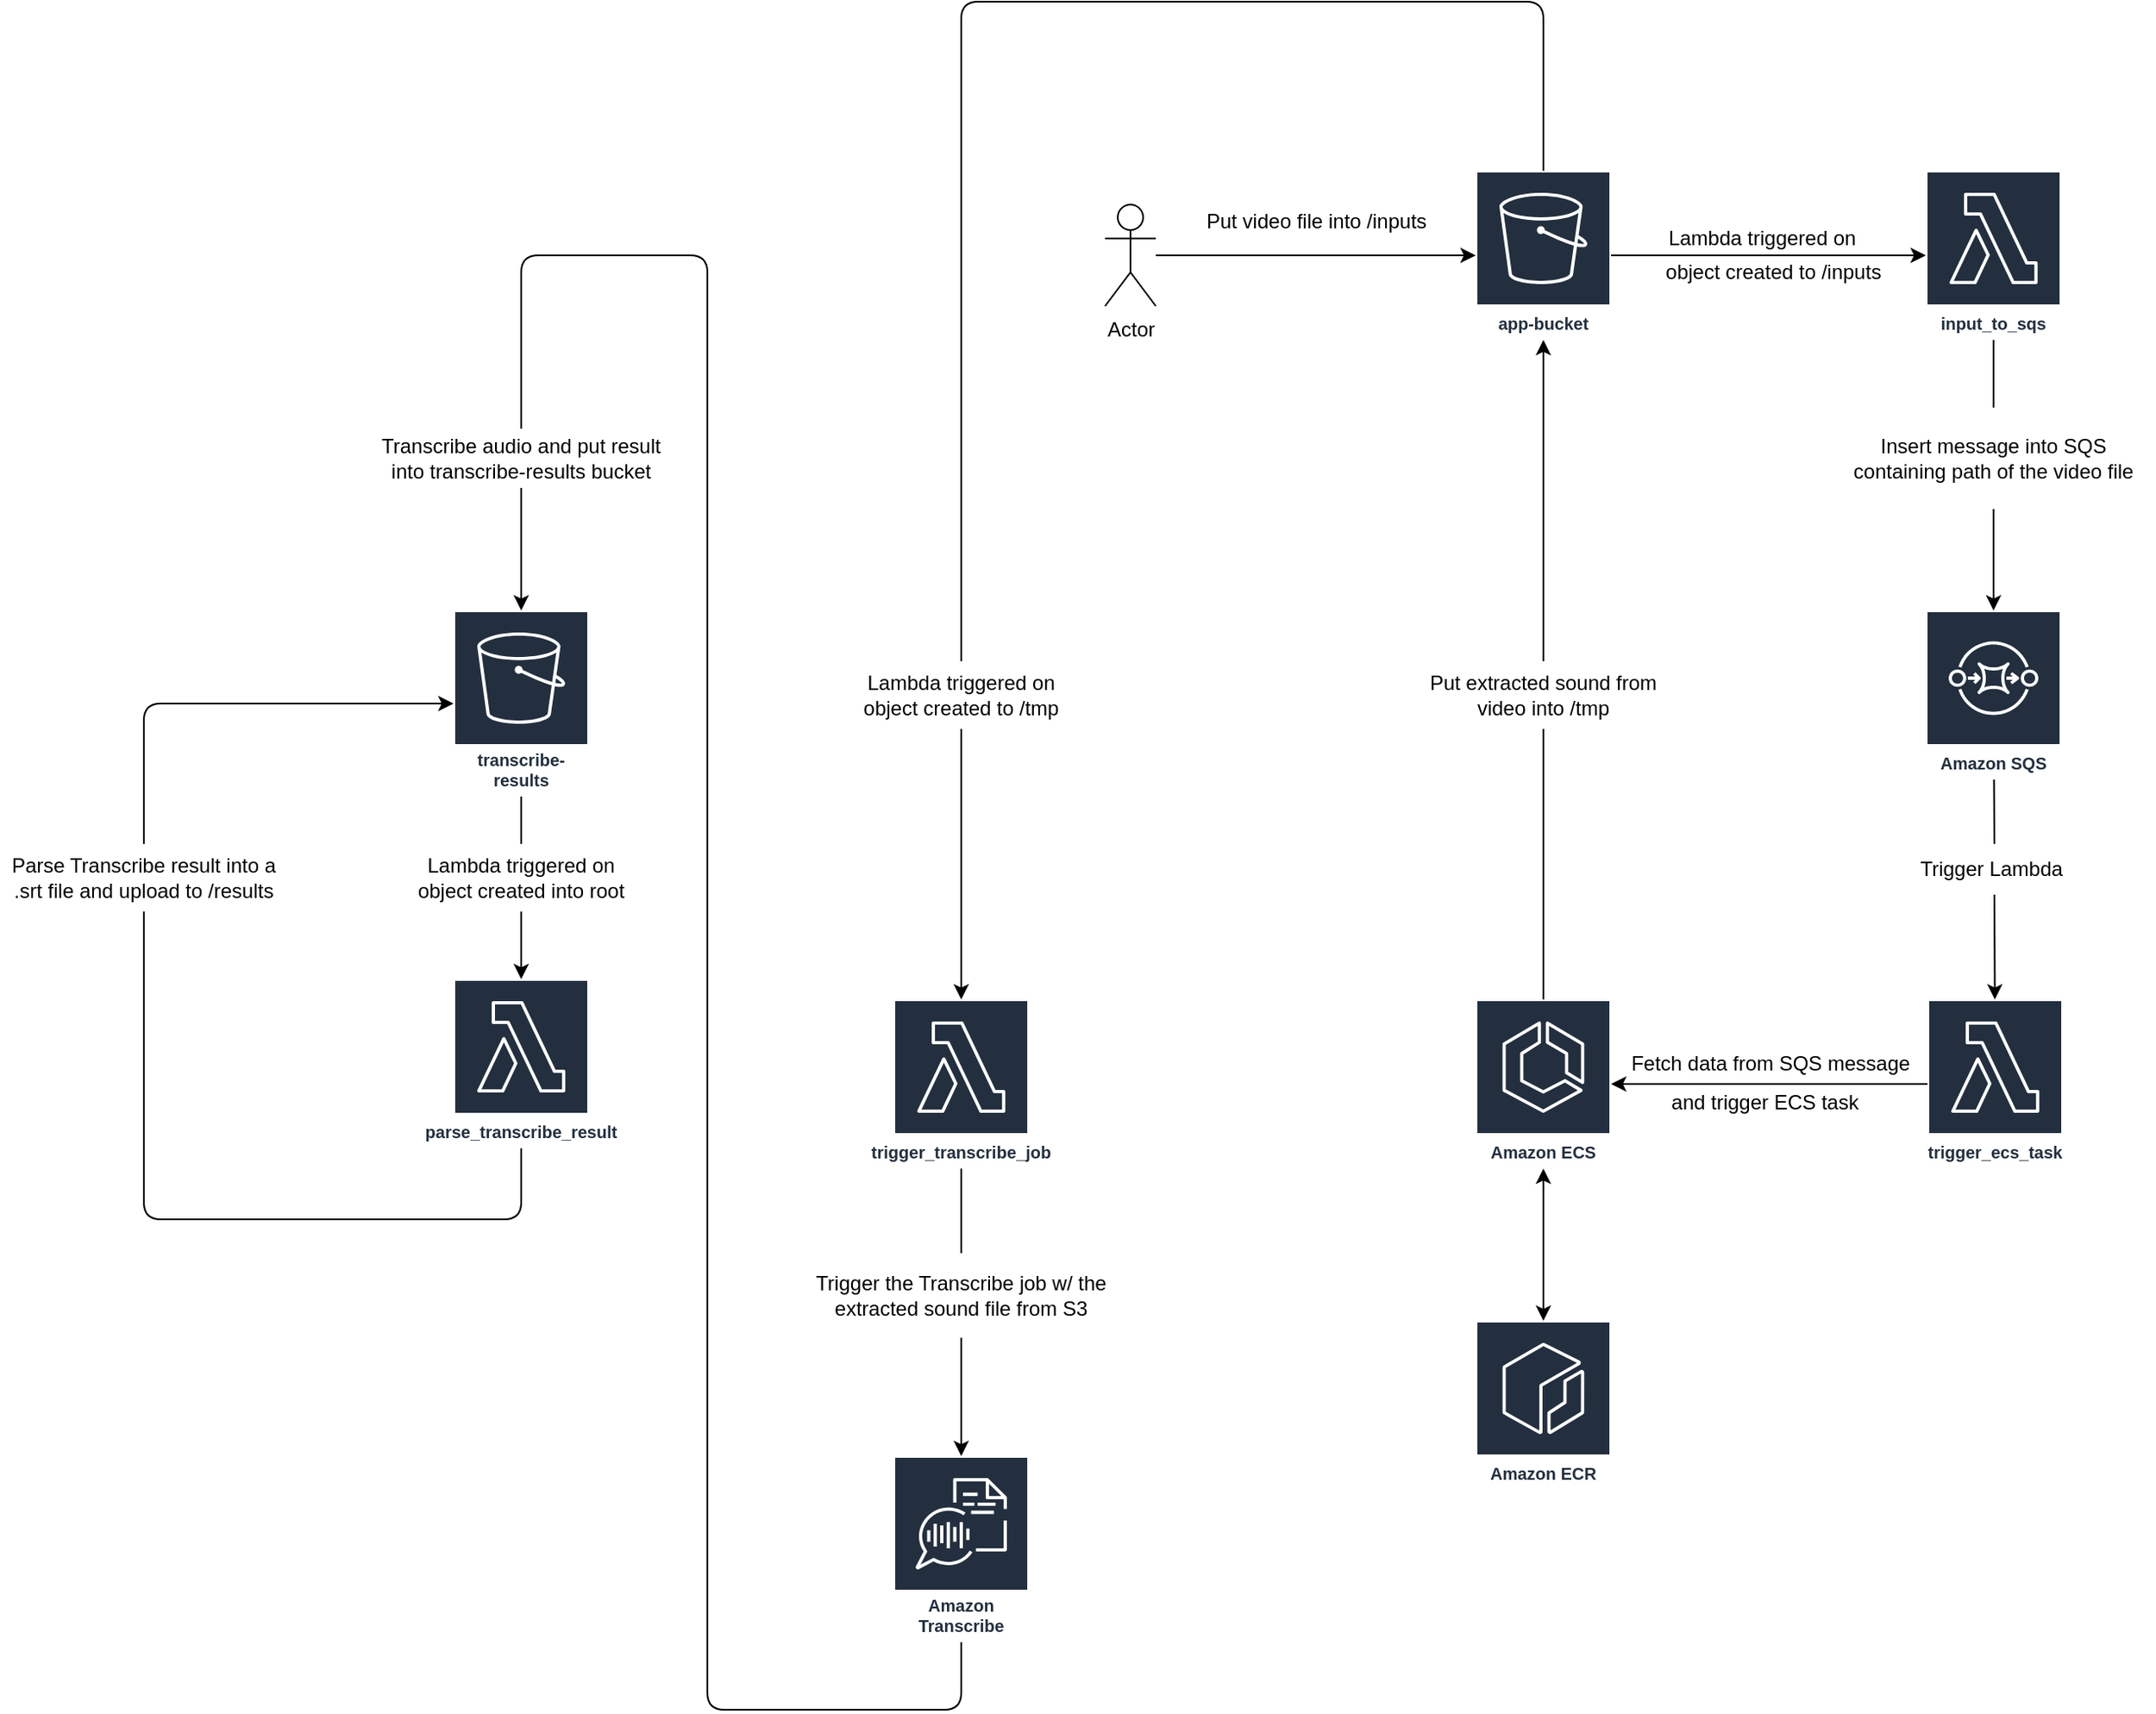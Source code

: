 <mxfile version="12.7.4" type="device"><diagram id="A7eYsbpCr7oGOGGjHFLr" name="Page-1"><mxGraphModel dx="2893" dy="1135" grid="1" gridSize="10" guides="1" tooltips="1" connect="1" arrows="1" fold="1" page="1" pageScale="1" pageWidth="827" pageHeight="1169" math="0" shadow="0"><root><mxCell id="0"/><mxCell id="1" parent="0"/><mxCell id="9BLpE2T9IJazba2V48gM-2" value="app-bucket" style="outlineConnect=0;fontColor=#232F3E;gradientColor=none;strokeColor=#ffffff;fillColor=#232F3E;dashed=0;verticalLabelPosition=middle;verticalAlign=bottom;align=center;html=1;whiteSpace=wrap;fontSize=10;fontStyle=1;spacing=3;shape=mxgraph.aws4.productIcon;prIcon=mxgraph.aws4.s3;" vertex="1" parent="1"><mxGeometry x="374" y="130" width="80" height="100" as="geometry"/></mxCell><mxCell id="9BLpE2T9IJazba2V48gM-3" value="input_to_sqs" style="outlineConnect=0;fontColor=#232F3E;gradientColor=none;strokeColor=#ffffff;fillColor=#232F3E;dashed=0;verticalLabelPosition=middle;verticalAlign=bottom;align=center;html=1;whiteSpace=wrap;fontSize=10;fontStyle=1;spacing=3;shape=mxgraph.aws4.productIcon;prIcon=mxgraph.aws4.lambda;" vertex="1" parent="1"><mxGeometry x="640" y="130" width="80" height="100" as="geometry"/></mxCell><mxCell id="9BLpE2T9IJazba2V48gM-4" value="Amazon Transcribe" style="outlineConnect=0;fontColor=#232F3E;gradientColor=none;strokeColor=#ffffff;fillColor=#232F3E;dashed=0;verticalLabelPosition=middle;verticalAlign=bottom;align=center;html=1;whiteSpace=wrap;fontSize=10;fontStyle=1;spacing=3;shape=mxgraph.aws4.productIcon;prIcon=mxgraph.aws4.transcribe;" vertex="1" parent="1"><mxGeometry x="30" y="890" width="80" height="110" as="geometry"/></mxCell><mxCell id="9BLpE2T9IJazba2V48gM-6" value="Amazon SQS" style="outlineConnect=0;fontColor=#232F3E;gradientColor=none;strokeColor=#ffffff;fillColor=#232F3E;dashed=0;verticalLabelPosition=middle;verticalAlign=bottom;align=center;html=1;whiteSpace=wrap;fontSize=10;fontStyle=1;spacing=3;shape=mxgraph.aws4.productIcon;prIcon=mxgraph.aws4.sqs;" vertex="1" parent="1"><mxGeometry x="640" y="390" width="80" height="100" as="geometry"/></mxCell><mxCell id="9BLpE2T9IJazba2V48gM-7" value="Actor" style="shape=umlActor;verticalLabelPosition=bottom;labelBackgroundColor=#ffffff;verticalAlign=top;html=1;outlineConnect=0;" vertex="1" parent="1"><mxGeometry x="155" y="150" width="30" height="60" as="geometry"/></mxCell><mxCell id="9BLpE2T9IJazba2V48gM-8" value="Amazon ECS" style="outlineConnect=0;fontColor=#232F3E;gradientColor=none;strokeColor=#ffffff;fillColor=#232F3E;dashed=0;verticalLabelPosition=middle;verticalAlign=bottom;align=center;html=1;whiteSpace=wrap;fontSize=10;fontStyle=1;spacing=3;shape=mxgraph.aws4.productIcon;prIcon=mxgraph.aws4.ecs;" vertex="1" parent="1"><mxGeometry x="374" y="620" width="80" height="100" as="geometry"/></mxCell><mxCell id="9BLpE2T9IJazba2V48gM-9" value="Amazon ECR" style="outlineConnect=0;fontColor=#232F3E;gradientColor=none;strokeColor=#ffffff;fillColor=#232F3E;dashed=0;verticalLabelPosition=middle;verticalAlign=bottom;align=center;html=1;whiteSpace=wrap;fontSize=10;fontStyle=1;spacing=3;shape=mxgraph.aws4.productIcon;prIcon=mxgraph.aws4.ecr;" vertex="1" parent="1"><mxGeometry x="374" y="810" width="80" height="100" as="geometry"/></mxCell><mxCell id="9BLpE2T9IJazba2V48gM-10" value="" style="endArrow=classic;html=1;" edge="1" parent="1" source="9BLpE2T9IJazba2V48gM-7" target="9BLpE2T9IJazba2V48gM-2"><mxGeometry width="50" height="50" relative="1" as="geometry"><mxPoint x="380" y="600" as="sourcePoint"/><mxPoint x="430" y="550" as="targetPoint"/></mxGeometry></mxCell><mxCell id="9BLpE2T9IJazba2V48gM-11" value="Put video file into /inputs" style="text;html=1;strokeColor=none;fillColor=none;align=center;verticalAlign=middle;whiteSpace=wrap;rounded=0;" vertex="1" parent="1"><mxGeometry x="210" y="150" width="140" height="20" as="geometry"/></mxCell><mxCell id="9BLpE2T9IJazba2V48gM-12" value="" style="endArrow=classic;html=1;" edge="1" parent="1" source="9BLpE2T9IJazba2V48gM-2" target="9BLpE2T9IJazba2V48gM-3"><mxGeometry width="50" height="50" relative="1" as="geometry"><mxPoint x="490" y="179.5" as="sourcePoint"/><mxPoint x="620" y="179.5" as="targetPoint"/></mxGeometry></mxCell><mxCell id="9BLpE2T9IJazba2V48gM-13" value="Lambda triggered on&amp;nbsp;" style="text;html=1;strokeColor=none;fillColor=none;align=center;verticalAlign=middle;whiteSpace=wrap;rounded=0;" vertex="1" parent="1"><mxGeometry x="465" y="160" width="160" height="20" as="geometry"/></mxCell><mxCell id="9BLpE2T9IJazba2V48gM-17" value="Insert message into SQS containing path of the video file" style="text;html=1;strokeColor=none;fillColor=none;align=center;verticalAlign=middle;whiteSpace=wrap;rounded=0;" vertex="1" parent="1"><mxGeometry x="585" y="270" width="190" height="60" as="geometry"/></mxCell><mxCell id="9BLpE2T9IJazba2V48gM-18" value="" style="endArrow=none;html=1;" edge="1" parent="1" source="9BLpE2T9IJazba2V48gM-17" target="9BLpE2T9IJazba2V48gM-3"><mxGeometry width="50" height="50" relative="1" as="geometry"><mxPoint x="380" y="610" as="sourcePoint"/><mxPoint x="430" y="560" as="targetPoint"/></mxGeometry></mxCell><mxCell id="9BLpE2T9IJazba2V48gM-19" value="" style="endArrow=classic;html=1;" edge="1" parent="1" source="9BLpE2T9IJazba2V48gM-17" target="9BLpE2T9IJazba2V48gM-6"><mxGeometry width="50" height="50" relative="1" as="geometry"><mxPoint x="380" y="610" as="sourcePoint"/><mxPoint x="430" y="560" as="targetPoint"/></mxGeometry></mxCell><mxCell id="9BLpE2T9IJazba2V48gM-20" value="trigger_ecs_task" style="outlineConnect=0;fontColor=#232F3E;gradientColor=none;strokeColor=#ffffff;fillColor=#232F3E;dashed=0;verticalLabelPosition=middle;verticalAlign=bottom;align=center;html=1;whiteSpace=wrap;fontSize=10;fontStyle=1;spacing=3;shape=mxgraph.aws4.productIcon;prIcon=mxgraph.aws4.lambda;" vertex="1" parent="1"><mxGeometry x="641" y="620" width="80" height="100" as="geometry"/></mxCell><mxCell id="9BLpE2T9IJazba2V48gM-21" value="Trigger Lambda&amp;nbsp;" style="text;html=1;strokeColor=none;fillColor=none;align=center;verticalAlign=middle;whiteSpace=wrap;rounded=0;" vertex="1" parent="1"><mxGeometry x="623" y="528" width="115" height="30" as="geometry"/></mxCell><mxCell id="9BLpE2T9IJazba2V48gM-22" value="" style="endArrow=none;html=1;exitX=0.5;exitY=0;exitDx=0;exitDy=0;" edge="1" parent="1" source="9BLpE2T9IJazba2V48gM-21" target="9BLpE2T9IJazba2V48gM-6"><mxGeometry width="50" height="50" relative="1" as="geometry"><mxPoint x="380" y="610" as="sourcePoint"/><mxPoint x="430" y="560" as="targetPoint"/></mxGeometry></mxCell><mxCell id="9BLpE2T9IJazba2V48gM-23" value="" style="endArrow=classic;html=1;exitX=0.5;exitY=1;exitDx=0;exitDy=0;" edge="1" parent="1" source="9BLpE2T9IJazba2V48gM-21" target="9BLpE2T9IJazba2V48gM-20"><mxGeometry width="50" height="50" relative="1" as="geometry"><mxPoint x="380" y="610" as="sourcePoint"/><mxPoint x="430" y="560" as="targetPoint"/></mxGeometry></mxCell><mxCell id="9BLpE2T9IJazba2V48gM-24" value="" style="endArrow=classic;html=1;" edge="1" parent="1" source="9BLpE2T9IJazba2V48gM-20" target="9BLpE2T9IJazba2V48gM-8"><mxGeometry width="50" height="50" relative="1" as="geometry"><mxPoint x="380" y="610" as="sourcePoint"/><mxPoint x="430" y="560" as="targetPoint"/></mxGeometry></mxCell><mxCell id="9BLpE2T9IJazba2V48gM-25" value="Fetch data from SQS message&amp;nbsp;" style="text;html=1;strokeColor=none;fillColor=none;align=center;verticalAlign=middle;whiteSpace=wrap;rounded=0;" vertex="1" parent="1"><mxGeometry x="440" y="642" width="220" height="32" as="geometry"/></mxCell><mxCell id="9BLpE2T9IJazba2V48gM-26" value="and trigger ECS task" style="text;html=1;strokeColor=none;fillColor=none;align=center;verticalAlign=middle;whiteSpace=wrap;rounded=0;" vertex="1" parent="1"><mxGeometry x="480" y="671" width="130" height="20" as="geometry"/></mxCell><mxCell id="9BLpE2T9IJazba2V48gM-27" value="object created to /inputs" style="text;html=1;strokeColor=none;fillColor=none;align=center;verticalAlign=middle;whiteSpace=wrap;rounded=0;" vertex="1" parent="1"><mxGeometry x="470" y="180" width="160" height="20" as="geometry"/></mxCell><mxCell id="9BLpE2T9IJazba2V48gM-28" value="Put extracted sound from video into /tmp" style="text;html=1;strokeColor=none;fillColor=none;align=center;verticalAlign=middle;whiteSpace=wrap;rounded=0;" vertex="1" parent="1"><mxGeometry x="334" y="420" width="160" height="40" as="geometry"/></mxCell><mxCell id="9BLpE2T9IJazba2V48gM-29" value="" style="endArrow=none;html=1;entryX=0.5;entryY=1;entryDx=0;entryDy=0;" edge="1" parent="1" source="9BLpE2T9IJazba2V48gM-8" target="9BLpE2T9IJazba2V48gM-28"><mxGeometry width="50" height="50" relative="1" as="geometry"><mxPoint x="380" y="590" as="sourcePoint"/><mxPoint x="430" y="540" as="targetPoint"/></mxGeometry></mxCell><mxCell id="9BLpE2T9IJazba2V48gM-30" value="" style="endArrow=classic;html=1;exitX=0.5;exitY=0;exitDx=0;exitDy=0;" edge="1" parent="1" source="9BLpE2T9IJazba2V48gM-28" target="9BLpE2T9IJazba2V48gM-2"><mxGeometry width="50" height="50" relative="1" as="geometry"><mxPoint x="380" y="590" as="sourcePoint"/><mxPoint x="430" y="540" as="targetPoint"/></mxGeometry></mxCell><mxCell id="9BLpE2T9IJazba2V48gM-34" value="Lambda triggered on&lt;br&gt;object created to /tmp" style="text;html=1;strokeColor=none;fillColor=none;align=center;verticalAlign=middle;whiteSpace=wrap;rounded=0;" vertex="1" parent="1"><mxGeometry y="420" width="140" height="40" as="geometry"/></mxCell><mxCell id="9BLpE2T9IJazba2V48gM-35" style="edgeStyle=orthogonalEdgeStyle;rounded=0;orthogonalLoop=1;jettySize=auto;html=1;exitX=0.5;exitY=1;exitDx=0;exitDy=0;" edge="1" parent="1" source="9BLpE2T9IJazba2V48gM-34" target="9BLpE2T9IJazba2V48gM-34"><mxGeometry relative="1" as="geometry"/></mxCell><mxCell id="9BLpE2T9IJazba2V48gM-36" value="trigger_transcribe_job&lt;br&gt;" style="outlineConnect=0;fontColor=#232F3E;gradientColor=none;strokeColor=#ffffff;fillColor=#232F3E;dashed=0;verticalLabelPosition=middle;verticalAlign=bottom;align=center;html=1;whiteSpace=wrap;fontSize=10;fontStyle=1;spacing=3;shape=mxgraph.aws4.productIcon;prIcon=mxgraph.aws4.lambda;" vertex="1" parent="1"><mxGeometry x="30" y="620" width="80" height="100" as="geometry"/></mxCell><mxCell id="9BLpE2T9IJazba2V48gM-37" value="" style="endArrow=none;html=1;exitX=0.5;exitY=0;exitDx=0;exitDy=0;" edge="1" parent="1" source="9BLpE2T9IJazba2V48gM-34" target="9BLpE2T9IJazba2V48gM-2"><mxGeometry width="50" height="50" relative="1" as="geometry"><mxPoint x="340" y="540" as="sourcePoint"/><mxPoint x="390" y="490" as="targetPoint"/><Array as="points"><mxPoint x="70" y="30"/><mxPoint x="414" y="30"/></Array></mxGeometry></mxCell><mxCell id="9BLpE2T9IJazba2V48gM-39" value="" style="endArrow=classic;html=1;exitX=0.5;exitY=1;exitDx=0;exitDy=0;" edge="1" parent="1" source="9BLpE2T9IJazba2V48gM-34" target="9BLpE2T9IJazba2V48gM-36"><mxGeometry width="50" height="50" relative="1" as="geometry"><mxPoint x="340" y="540" as="sourcePoint"/><mxPoint x="390" y="490" as="targetPoint"/></mxGeometry></mxCell><mxCell id="9BLpE2T9IJazba2V48gM-40" value="Trigger the Transcribe job w/ the extracted sound file from S3" style="text;html=1;strokeColor=none;fillColor=none;align=center;verticalAlign=middle;whiteSpace=wrap;rounded=0;" vertex="1" parent="1"><mxGeometry x="-40" y="770" width="220" height="50" as="geometry"/></mxCell><mxCell id="9BLpE2T9IJazba2V48gM-41" value="" style="endArrow=classic;startArrow=classic;html=1;" edge="1" parent="1" source="9BLpE2T9IJazba2V48gM-9" target="9BLpE2T9IJazba2V48gM-8"><mxGeometry width="50" height="50" relative="1" as="geometry"><mxPoint x="170" y="620" as="sourcePoint"/><mxPoint x="220" y="570" as="targetPoint"/></mxGeometry></mxCell><mxCell id="9BLpE2T9IJazba2V48gM-42" value="" style="endArrow=none;html=1;exitX=0.5;exitY=0;exitDx=0;exitDy=0;" edge="1" parent="1" source="9BLpE2T9IJazba2V48gM-40" target="9BLpE2T9IJazba2V48gM-36"><mxGeometry width="50" height="50" relative="1" as="geometry"><mxPoint x="550" y="620" as="sourcePoint"/><mxPoint x="600" y="570" as="targetPoint"/></mxGeometry></mxCell><mxCell id="9BLpE2T9IJazba2V48gM-44" value="" style="endArrow=classic;html=1;exitX=0.5;exitY=1;exitDx=0;exitDy=0;" edge="1" parent="1" source="9BLpE2T9IJazba2V48gM-40" target="9BLpE2T9IJazba2V48gM-4"><mxGeometry width="50" height="50" relative="1" as="geometry"><mxPoint x="550" y="780" as="sourcePoint"/><mxPoint x="600" y="730" as="targetPoint"/></mxGeometry></mxCell><mxCell id="9BLpE2T9IJazba2V48gM-45" value="transcribe-results" style="outlineConnect=0;fontColor=#232F3E;gradientColor=none;strokeColor=#ffffff;fillColor=#232F3E;dashed=0;verticalLabelPosition=middle;verticalAlign=bottom;align=center;html=1;whiteSpace=wrap;fontSize=10;fontStyle=1;spacing=3;shape=mxgraph.aws4.productIcon;prIcon=mxgraph.aws4.s3;" vertex="1" parent="1"><mxGeometry x="-230" y="390" width="80" height="110" as="geometry"/></mxCell><mxCell id="9BLpE2T9IJazba2V48gM-46" value="parse_transcribe_result" style="outlineConnect=0;fontColor=#232F3E;gradientColor=none;strokeColor=#ffffff;fillColor=#232F3E;dashed=0;verticalLabelPosition=middle;verticalAlign=bottom;align=center;html=1;whiteSpace=wrap;fontSize=10;fontStyle=1;spacing=3;shape=mxgraph.aws4.productIcon;prIcon=mxgraph.aws4.lambda;" vertex="1" parent="1"><mxGeometry x="-230" y="608" width="80" height="100" as="geometry"/></mxCell><mxCell id="9BLpE2T9IJazba2V48gM-47" value="Transcribe audio and put result into transcribe-results bucket" style="text;html=1;strokeColor=none;fillColor=none;align=center;verticalAlign=middle;whiteSpace=wrap;rounded=0;" vertex="1" parent="1"><mxGeometry x="-280" y="282.5" width="180" height="35" as="geometry"/></mxCell><mxCell id="9BLpE2T9IJazba2V48gM-48" value="" style="endArrow=none;html=1;exitX=0.5;exitY=0;exitDx=0;exitDy=0;" edge="1" parent="1" source="9BLpE2T9IJazba2V48gM-47" target="9BLpE2T9IJazba2V48gM-4"><mxGeometry width="50" height="50" relative="1" as="geometry"><mxPoint x="550" y="590" as="sourcePoint"/><mxPoint x="600" y="540" as="targetPoint"/><Array as="points"><mxPoint x="-190" y="180"/><mxPoint x="-80" y="180"/><mxPoint x="-80" y="1040"/><mxPoint x="70" y="1040"/></Array></mxGeometry></mxCell><mxCell id="9BLpE2T9IJazba2V48gM-49" value="" style="endArrow=classic;html=1;exitX=0.5;exitY=1;exitDx=0;exitDy=0;" edge="1" parent="1" source="9BLpE2T9IJazba2V48gM-47" target="9BLpE2T9IJazba2V48gM-45"><mxGeometry width="50" height="50" relative="1" as="geometry"><mxPoint x="550" y="590" as="sourcePoint"/><mxPoint x="600" y="540" as="targetPoint"/></mxGeometry></mxCell><mxCell id="9BLpE2T9IJazba2V48gM-52" value="Lambda triggered on&lt;br&gt;object created into root" style="text;html=1;strokeColor=none;fillColor=none;align=center;verticalAlign=middle;whiteSpace=wrap;rounded=0;" vertex="1" parent="1"><mxGeometry x="-260" y="528" width="140" height="40" as="geometry"/></mxCell><mxCell id="9BLpE2T9IJazba2V48gM-53" value="" style="endArrow=none;html=1;exitX=0.5;exitY=0;exitDx=0;exitDy=0;" edge="1" parent="1" source="9BLpE2T9IJazba2V48gM-52" target="9BLpE2T9IJazba2V48gM-45"><mxGeometry width="50" height="50" relative="1" as="geometry"><mxPoint x="560" y="590" as="sourcePoint"/><mxPoint x="610" y="540" as="targetPoint"/></mxGeometry></mxCell><mxCell id="9BLpE2T9IJazba2V48gM-54" value="" style="endArrow=classic;html=1;exitX=0.5;exitY=1;exitDx=0;exitDy=0;" edge="1" parent="1" source="9BLpE2T9IJazba2V48gM-52" target="9BLpE2T9IJazba2V48gM-46"><mxGeometry width="50" height="50" relative="1" as="geometry"><mxPoint x="560" y="590" as="sourcePoint"/><mxPoint x="610" y="540" as="targetPoint"/></mxGeometry></mxCell><mxCell id="9BLpE2T9IJazba2V48gM-55" value="Parse Transcribe result into a .srt file and upload to /results" style="text;html=1;strokeColor=none;fillColor=none;align=center;verticalAlign=middle;whiteSpace=wrap;rounded=0;" vertex="1" parent="1"><mxGeometry x="-498" y="528" width="170" height="40" as="geometry"/></mxCell><mxCell id="9BLpE2T9IJazba2V48gM-56" value="" style="endArrow=none;html=1;exitX=0.5;exitY=1;exitDx=0;exitDy=0;" edge="1" parent="1" source="9BLpE2T9IJazba2V48gM-55" target="9BLpE2T9IJazba2V48gM-46"><mxGeometry width="50" height="50" relative="1" as="geometry"><mxPoint x="200" y="590" as="sourcePoint"/><mxPoint x="250" y="540" as="targetPoint"/><Array as="points"><mxPoint x="-413" y="750"/><mxPoint x="-190" y="750"/></Array></mxGeometry></mxCell><mxCell id="9BLpE2T9IJazba2V48gM-57" value="" style="endArrow=classic;html=1;exitX=0.5;exitY=0;exitDx=0;exitDy=0;" edge="1" parent="1" source="9BLpE2T9IJazba2V48gM-55" target="9BLpE2T9IJazba2V48gM-45"><mxGeometry width="50" height="50" relative="1" as="geometry"><mxPoint x="200" y="590" as="sourcePoint"/><mxPoint x="250" y="540" as="targetPoint"/><Array as="points"><mxPoint x="-413" y="445"/></Array></mxGeometry></mxCell></root></mxGraphModel></diagram></mxfile>